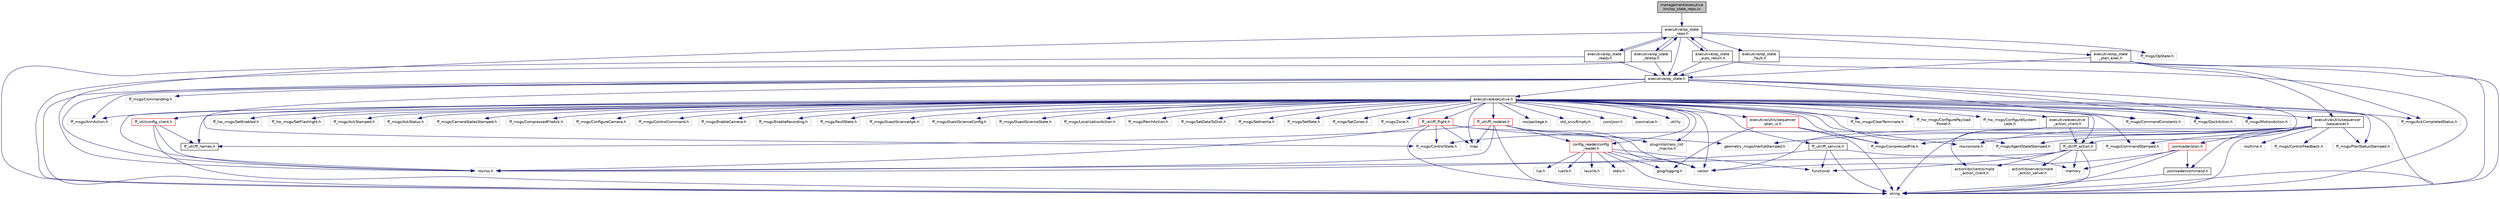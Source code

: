 digraph "management/executive/src/op_state_repo.cc"
{
 // LATEX_PDF_SIZE
  edge [fontname="Helvetica",fontsize="10",labelfontname="Helvetica",labelfontsize="10"];
  node [fontname="Helvetica",fontsize="10",shape=record];
  Node1 [label="management/executive\l/src/op_state_repo.cc",height=0.2,width=0.4,color="black", fillcolor="grey75", style="filled", fontcolor="black",tooltip=" "];
  Node1 -> Node2 [color="midnightblue",fontsize="10",style="solid",fontname="Helvetica"];
  Node2 [label="executive/op_state\l_repo.h",height=0.2,width=0.4,color="black", fillcolor="white", style="filled",URL="$op__state__repo_8h.html",tooltip=" "];
  Node2 -> Node3 [color="midnightblue",fontsize="10",style="solid",fontname="Helvetica"];
  Node3 [label="ros/ros.h",height=0.2,width=0.4,color="grey75", fillcolor="white", style="filled",tooltip=" "];
  Node2 -> Node4 [color="midnightblue",fontsize="10",style="solid",fontname="Helvetica"];
  Node4 [label="executive/op_state.h",height=0.2,width=0.4,color="black", fillcolor="white", style="filled",URL="$op__state_8h.html",tooltip=" "];
  Node4 -> Node3 [color="midnightblue",fontsize="10",style="solid",fontname="Helvetica"];
  Node4 -> Node5 [color="midnightblue",fontsize="10",style="solid",fontname="Helvetica"];
  Node5 [label="executive/executive.h",height=0.2,width=0.4,color="black", fillcolor="white", style="filled",URL="$executive_8h.html",tooltip=" "];
  Node5 -> Node6 [color="midnightblue",fontsize="10",style="solid",fontname="Helvetica"];
  Node6 [label="config_reader/config\l_reader.h",height=0.2,width=0.4,color="red", fillcolor="white", style="filled",URL="$config__reader_8h.html",tooltip=" "];
  Node6 -> Node7 [color="midnightblue",fontsize="10",style="solid",fontname="Helvetica"];
  Node7 [label="lua.h",height=0.2,width=0.4,color="grey75", fillcolor="white", style="filled",tooltip=" "];
  Node6 -> Node8 [color="midnightblue",fontsize="10",style="solid",fontname="Helvetica"];
  Node8 [label="lualib.h",height=0.2,width=0.4,color="grey75", fillcolor="white", style="filled",tooltip=" "];
  Node6 -> Node9 [color="midnightblue",fontsize="10",style="solid",fontname="Helvetica"];
  Node9 [label="lauxlib.h",height=0.2,width=0.4,color="grey75", fillcolor="white", style="filled",tooltip=" "];
  Node6 -> Node10 [color="midnightblue",fontsize="10",style="solid",fontname="Helvetica"];
  Node10 [label="glog/logging.h",height=0.2,width=0.4,color="grey75", fillcolor="white", style="filled",tooltip=" "];
  Node6 -> Node11 [color="midnightblue",fontsize="10",style="solid",fontname="Helvetica"];
  Node11 [label="stdio.h",height=0.2,width=0.4,color="grey75", fillcolor="white", style="filled",tooltip=" "];
  Node6 -> Node17 [color="midnightblue",fontsize="10",style="solid",fontname="Helvetica"];
  Node17 [label="functional",height=0.2,width=0.4,color="grey75", fillcolor="white", style="filled",tooltip=" "];
  Node6 -> Node18 [color="midnightblue",fontsize="10",style="solid",fontname="Helvetica"];
  Node18 [label="string",height=0.2,width=0.4,color="grey75", fillcolor="white", style="filled",tooltip=" "];
  Node6 -> Node19 [color="midnightblue",fontsize="10",style="solid",fontname="Helvetica"];
  Node19 [label="vector",height=0.2,width=0.4,color="grey75", fillcolor="white", style="filled",tooltip=" "];
  Node5 -> Node26 [color="midnightblue",fontsize="10",style="solid",fontname="Helvetica"];
  Node26 [label="executive/executive\l_action_client.h",height=0.2,width=0.4,color="black", fillcolor="white", style="filled",URL="$executive__action__client_8h.html",tooltip=" "];
  Node26 -> Node27 [color="midnightblue",fontsize="10",style="solid",fontname="Helvetica"];
  Node27 [label="actionlib/client/simple\l_action_client.h",height=0.2,width=0.4,color="grey75", fillcolor="white", style="filled",tooltip=" "];
  Node26 -> Node28 [color="midnightblue",fontsize="10",style="solid",fontname="Helvetica"];
  Node28 [label="ff_util/ff_action.h",height=0.2,width=0.4,color="black", fillcolor="white", style="filled",URL="$ff__action_8h.html",tooltip=" "];
  Node28 -> Node3 [color="midnightblue",fontsize="10",style="solid",fontname="Helvetica"];
  Node28 -> Node29 [color="midnightblue",fontsize="10",style="solid",fontname="Helvetica"];
  Node29 [label="actionlib/server/simple\l_action_server.h",height=0.2,width=0.4,color="grey75", fillcolor="white", style="filled",tooltip=" "];
  Node28 -> Node27 [color="midnightblue",fontsize="10",style="solid",fontname="Helvetica"];
  Node28 -> Node17 [color="midnightblue",fontsize="10",style="solid",fontname="Helvetica"];
  Node28 -> Node30 [color="midnightblue",fontsize="10",style="solid",fontname="Helvetica"];
  Node30 [label="memory",height=0.2,width=0.4,color="grey75", fillcolor="white", style="filled",tooltip=" "];
  Node28 -> Node18 [color="midnightblue",fontsize="10",style="solid",fontname="Helvetica"];
  Node26 -> Node18 [color="midnightblue",fontsize="10",style="solid",fontname="Helvetica"];
  Node5 -> Node31 [color="midnightblue",fontsize="10",style="solid",fontname="Helvetica"];
  Node31 [label="executive/utils/sequencer\l/plan_io.h",height=0.2,width=0.4,color="red", fillcolor="white", style="filled",URL="$plan__io_8h.html",tooltip=" "];
  Node31 -> Node32 [color="midnightblue",fontsize="10",style="solid",fontname="Helvetica"];
  Node32 [label="ff_msgs/CompressedFile.h",height=0.2,width=0.4,color="grey75", fillcolor="white", style="filled",tooltip=" "];
  Node31 -> Node10 [color="midnightblue",fontsize="10",style="solid",fontname="Helvetica"];
  Node31 -> Node18 [color="midnightblue",fontsize="10",style="solid",fontname="Helvetica"];
  Node5 -> Node40 [color="midnightblue",fontsize="10",style="solid",fontname="Helvetica"];
  Node40 [label="executive/utils/sequencer\l/sequencer.h",height=0.2,width=0.4,color="black", fillcolor="white", style="filled",URL="$sequencer_8h.html",tooltip=" "];
  Node40 -> Node41 [color="midnightblue",fontsize="10",style="solid",fontname="Helvetica"];
  Node41 [label="ros/console.h",height=0.2,width=0.4,color="grey75", fillcolor="white", style="filled",tooltip=" "];
  Node40 -> Node42 [color="midnightblue",fontsize="10",style="solid",fontname="Helvetica"];
  Node42 [label="ros/time.h",height=0.2,width=0.4,color="grey75", fillcolor="white", style="filled",tooltip=" "];
  Node40 -> Node43 [color="midnightblue",fontsize="10",style="solid",fontname="Helvetica"];
  Node43 [label="ff_msgs/AgentStateStamped.h",height=0.2,width=0.4,color="grey75", fillcolor="white", style="filled",tooltip=" "];
  Node40 -> Node44 [color="midnightblue",fontsize="10",style="solid",fontname="Helvetica"];
  Node44 [label="ff_msgs/ControlState.h",height=0.2,width=0.4,color="grey75", fillcolor="white", style="filled",tooltip=" "];
  Node40 -> Node45 [color="midnightblue",fontsize="10",style="solid",fontname="Helvetica"];
  Node45 [label="ff_msgs/CommandStamped.h",height=0.2,width=0.4,color="grey75", fillcolor="white", style="filled",tooltip=" "];
  Node40 -> Node32 [color="midnightblue",fontsize="10",style="solid",fontname="Helvetica"];
  Node40 -> Node46 [color="midnightblue",fontsize="10",style="solid",fontname="Helvetica"];
  Node46 [label="ff_msgs/ControlFeedback.h",height=0.2,width=0.4,color="grey75", fillcolor="white", style="filled",tooltip=" "];
  Node40 -> Node47 [color="midnightblue",fontsize="10",style="solid",fontname="Helvetica"];
  Node47 [label="ff_msgs/PlanStatusStamped.h",height=0.2,width=0.4,color="grey75", fillcolor="white", style="filled",tooltip=" "];
  Node40 -> Node48 [color="midnightblue",fontsize="10",style="solid",fontname="Helvetica"];
  Node48 [label="geometry_msgs/InertiaStamped.h",height=0.2,width=0.4,color="grey75", fillcolor="white", style="filled",tooltip=" "];
  Node40 -> Node49 [color="midnightblue",fontsize="10",style="solid",fontname="Helvetica"];
  Node49 [label="jsonloader/command.h",height=0.2,width=0.4,color="black", fillcolor="white", style="filled",URL="$command_8h.html",tooltip=" "];
  Node49 -> Node18 [color="midnightblue",fontsize="10",style="solid",fontname="Helvetica"];
  Node40 -> Node50 [color="midnightblue",fontsize="10",style="solid",fontname="Helvetica"];
  Node50 [label="jsonloader/plan.h",height=0.2,width=0.4,color="red", fillcolor="white", style="filled",URL="$plan_8h.html",tooltip=" "];
  Node50 -> Node49 [color="midnightblue",fontsize="10",style="solid",fontname="Helvetica"];
  Node50 -> Node30 [color="midnightblue",fontsize="10",style="solid",fontname="Helvetica"];
  Node50 -> Node19 [color="midnightblue",fontsize="10",style="solid",fontname="Helvetica"];
  Node50 -> Node18 [color="midnightblue",fontsize="10",style="solid",fontname="Helvetica"];
  Node40 -> Node18 [color="midnightblue",fontsize="10",style="solid",fontname="Helvetica"];
  Node40 -> Node19 [color="midnightblue",fontsize="10",style="solid",fontname="Helvetica"];
  Node5 -> Node54 [color="midnightblue",fontsize="10",style="solid",fontname="Helvetica"];
  Node54 [label="ff_hw_msgs/ClearTerminate.h",height=0.2,width=0.4,color="grey75", fillcolor="white", style="filled",tooltip=" "];
  Node5 -> Node55 [color="midnightblue",fontsize="10",style="solid",fontname="Helvetica"];
  Node55 [label="ff_hw_msgs/ConfigurePayload\lPower.h",height=0.2,width=0.4,color="grey75", fillcolor="white", style="filled",tooltip=" "];
  Node5 -> Node56 [color="midnightblue",fontsize="10",style="solid",fontname="Helvetica"];
  Node56 [label="ff_hw_msgs/ConfigureSystem\lLeds.h",height=0.2,width=0.4,color="grey75", fillcolor="white", style="filled",tooltip=" "];
  Node5 -> Node57 [color="midnightblue",fontsize="10",style="solid",fontname="Helvetica"];
  Node57 [label="ff_hw_msgs/SetEnabled.h",height=0.2,width=0.4,color="grey75", fillcolor="white", style="filled",tooltip=" "];
  Node5 -> Node58 [color="midnightblue",fontsize="10",style="solid",fontname="Helvetica"];
  Node58 [label="ff_hw_msgs/SetFlashlight.h",height=0.2,width=0.4,color="grey75", fillcolor="white", style="filled",tooltip=" "];
  Node5 -> Node59 [color="midnightblue",fontsize="10",style="solid",fontname="Helvetica"];
  Node59 [label="ff_msgs/AckCompletedStatus.h",height=0.2,width=0.4,color="grey75", fillcolor="white", style="filled",tooltip=" "];
  Node5 -> Node60 [color="midnightblue",fontsize="10",style="solid",fontname="Helvetica"];
  Node60 [label="ff_msgs/AckStamped.h",height=0.2,width=0.4,color="grey75", fillcolor="white", style="filled",tooltip=" "];
  Node5 -> Node61 [color="midnightblue",fontsize="10",style="solid",fontname="Helvetica"];
  Node61 [label="ff_msgs/AckStatus.h",height=0.2,width=0.4,color="grey75", fillcolor="white", style="filled",tooltip=" "];
  Node5 -> Node43 [color="midnightblue",fontsize="10",style="solid",fontname="Helvetica"];
  Node5 -> Node62 [color="midnightblue",fontsize="10",style="solid",fontname="Helvetica"];
  Node62 [label="ff_msgs/ArmAction.h",height=0.2,width=0.4,color="grey75", fillcolor="white", style="filled",tooltip=" "];
  Node5 -> Node63 [color="midnightblue",fontsize="10",style="solid",fontname="Helvetica"];
  Node63 [label="ff_msgs/CameraStatesStamped.h",height=0.2,width=0.4,color="grey75", fillcolor="white", style="filled",tooltip=" "];
  Node5 -> Node64 [color="midnightblue",fontsize="10",style="solid",fontname="Helvetica"];
  Node64 [label="ff_msgs/CommandConstants.h",height=0.2,width=0.4,color="grey75", fillcolor="white", style="filled",tooltip=" "];
  Node5 -> Node45 [color="midnightblue",fontsize="10",style="solid",fontname="Helvetica"];
  Node5 -> Node32 [color="midnightblue",fontsize="10",style="solid",fontname="Helvetica"];
  Node5 -> Node65 [color="midnightblue",fontsize="10",style="solid",fontname="Helvetica"];
  Node65 [label="ff_msgs/CompressedFileAck.h",height=0.2,width=0.4,color="grey75", fillcolor="white", style="filled",tooltip=" "];
  Node5 -> Node66 [color="midnightblue",fontsize="10",style="solid",fontname="Helvetica"];
  Node66 [label="ff_msgs/ConfigureCamera.h",height=0.2,width=0.4,color="grey75", fillcolor="white", style="filled",tooltip=" "];
  Node5 -> Node67 [color="midnightblue",fontsize="10",style="solid",fontname="Helvetica"];
  Node67 [label="ff_msgs/ControlCommand.h",height=0.2,width=0.4,color="grey75", fillcolor="white", style="filled",tooltip=" "];
  Node5 -> Node68 [color="midnightblue",fontsize="10",style="solid",fontname="Helvetica"];
  Node68 [label="ff_msgs/DockAction.h",height=0.2,width=0.4,color="grey75", fillcolor="white", style="filled",tooltip=" "];
  Node5 -> Node69 [color="midnightblue",fontsize="10",style="solid",fontname="Helvetica"];
  Node69 [label="ff_msgs/EnableCamera.h",height=0.2,width=0.4,color="grey75", fillcolor="white", style="filled",tooltip=" "];
  Node5 -> Node70 [color="midnightblue",fontsize="10",style="solid",fontname="Helvetica"];
  Node70 [label="ff_msgs/EnableRecording.h",height=0.2,width=0.4,color="grey75", fillcolor="white", style="filled",tooltip=" "];
  Node5 -> Node71 [color="midnightblue",fontsize="10",style="solid",fontname="Helvetica"];
  Node71 [label="ff_msgs/FaultState.h",height=0.2,width=0.4,color="grey75", fillcolor="white", style="filled",tooltip=" "];
  Node5 -> Node72 [color="midnightblue",fontsize="10",style="solid",fontname="Helvetica"];
  Node72 [label="ff_msgs/GuestScienceApk.h",height=0.2,width=0.4,color="grey75", fillcolor="white", style="filled",tooltip=" "];
  Node5 -> Node73 [color="midnightblue",fontsize="10",style="solid",fontname="Helvetica"];
  Node73 [label="ff_msgs/GuestScienceConfig.h",height=0.2,width=0.4,color="grey75", fillcolor="white", style="filled",tooltip=" "];
  Node5 -> Node74 [color="midnightblue",fontsize="10",style="solid",fontname="Helvetica"];
  Node74 [label="ff_msgs/GuestScienceState.h",height=0.2,width=0.4,color="grey75", fillcolor="white", style="filled",tooltip=" "];
  Node5 -> Node75 [color="midnightblue",fontsize="10",style="solid",fontname="Helvetica"];
  Node75 [label="ff_msgs/LocalizationAction.h",height=0.2,width=0.4,color="grey75", fillcolor="white", style="filled",tooltip=" "];
  Node5 -> Node76 [color="midnightblue",fontsize="10",style="solid",fontname="Helvetica"];
  Node76 [label="ff_msgs/MotionAction.h",height=0.2,width=0.4,color="grey75", fillcolor="white", style="filled",tooltip=" "];
  Node5 -> Node77 [color="midnightblue",fontsize="10",style="solid",fontname="Helvetica"];
  Node77 [label="ff_msgs/PerchAction.h",height=0.2,width=0.4,color="grey75", fillcolor="white", style="filled",tooltip=" "];
  Node5 -> Node47 [color="midnightblue",fontsize="10",style="solid",fontname="Helvetica"];
  Node5 -> Node78 [color="midnightblue",fontsize="10",style="solid",fontname="Helvetica"];
  Node78 [label="ff_msgs/SetDataToDisk.h",height=0.2,width=0.4,color="grey75", fillcolor="white", style="filled",tooltip=" "];
  Node5 -> Node79 [color="midnightblue",fontsize="10",style="solid",fontname="Helvetica"];
  Node79 [label="ff_msgs/SetInertia.h",height=0.2,width=0.4,color="grey75", fillcolor="white", style="filled",tooltip=" "];
  Node5 -> Node80 [color="midnightblue",fontsize="10",style="solid",fontname="Helvetica"];
  Node80 [label="ff_msgs/SetRate.h",height=0.2,width=0.4,color="grey75", fillcolor="white", style="filled",tooltip=" "];
  Node5 -> Node81 [color="midnightblue",fontsize="10",style="solid",fontname="Helvetica"];
  Node81 [label="ff_msgs/SetZones.h",height=0.2,width=0.4,color="grey75", fillcolor="white", style="filled",tooltip=" "];
  Node5 -> Node82 [color="midnightblue",fontsize="10",style="solid",fontname="Helvetica"];
  Node82 [label="ff_msgs/Zone.h",height=0.2,width=0.4,color="grey75", fillcolor="white", style="filled",tooltip=" "];
  Node5 -> Node83 [color="midnightblue",fontsize="10",style="solid",fontname="Helvetica"];
  Node83 [label="ff_util/config_client.h",height=0.2,width=0.4,color="red", fillcolor="white", style="filled",URL="$config__client_8h.html",tooltip=" "];
  Node83 -> Node3 [color="midnightblue",fontsize="10",style="solid",fontname="Helvetica"];
  Node83 -> Node84 [color="midnightblue",fontsize="10",style="solid",fontname="Helvetica"];
  Node84 [label="ff_util/ff_names.h",height=0.2,width=0.4,color="black", fillcolor="white", style="filled",URL="$ff__names_8h.html",tooltip=" "];
  Node83 -> Node18 [color="midnightblue",fontsize="10",style="solid",fontname="Helvetica"];
  Node5 -> Node28 [color="midnightblue",fontsize="10",style="solid",fontname="Helvetica"];
  Node5 -> Node87 [color="midnightblue",fontsize="10",style="solid",fontname="Helvetica"];
  Node87 [label="ff_util/ff_flight.h",height=0.2,width=0.4,color="red", fillcolor="white", style="filled",URL="$ff__flight_8h.html",tooltip=" "];
  Node87 -> Node3 [color="midnightblue",fontsize="10",style="solid",fontname="Helvetica"];
  Node87 -> Node48 [color="midnightblue",fontsize="10",style="solid",fontname="Helvetica"];
  Node87 -> Node44 [color="midnightblue",fontsize="10",style="solid",fontname="Helvetica"];
  Node87 -> Node19 [color="midnightblue",fontsize="10",style="solid",fontname="Helvetica"];
  Node87 -> Node18 [color="midnightblue",fontsize="10",style="solid",fontname="Helvetica"];
  Node87 -> Node91 [color="midnightblue",fontsize="10",style="solid",fontname="Helvetica"];
  Node91 [label="map",height=0.2,width=0.4,color="grey75", fillcolor="white", style="filled",tooltip=" "];
  Node5 -> Node84 [color="midnightblue",fontsize="10",style="solid",fontname="Helvetica"];
  Node5 -> Node92 [color="midnightblue",fontsize="10",style="solid",fontname="Helvetica"];
  Node92 [label="ff_util/ff_nodelet.h",height=0.2,width=0.4,color="red", fillcolor="white", style="filled",URL="$ff__nodelet_8h.html",tooltip=" "];
  Node92 -> Node3 [color="midnightblue",fontsize="10",style="solid",fontname="Helvetica"];
  Node92 -> Node95 [color="midnightblue",fontsize="10",style="solid",fontname="Helvetica"];
  Node95 [label="pluginlib/class_list\l_macros.h",height=0.2,width=0.4,color="grey75", fillcolor="white", style="filled",tooltip=" "];
  Node92 -> Node6 [color="midnightblue",fontsize="10",style="solid",fontname="Helvetica"];
  Node92 -> Node84 [color="midnightblue",fontsize="10",style="solid",fontname="Helvetica"];
  Node92 -> Node91 [color="midnightblue",fontsize="10",style="solid",fontname="Helvetica"];
  Node92 -> Node18 [color="midnightblue",fontsize="10",style="solid",fontname="Helvetica"];
  Node92 -> Node19 [color="midnightblue",fontsize="10",style="solid",fontname="Helvetica"];
  Node5 -> Node102 [color="midnightblue",fontsize="10",style="solid",fontname="Helvetica"];
  Node102 [label="ff_util/ff_service.h",height=0.2,width=0.4,color="black", fillcolor="white", style="filled",URL="$ff__service_8h.html",tooltip=" "];
  Node102 -> Node3 [color="midnightblue",fontsize="10",style="solid",fontname="Helvetica"];
  Node102 -> Node18 [color="midnightblue",fontsize="10",style="solid",fontname="Helvetica"];
  Node102 -> Node17 [color="midnightblue",fontsize="10",style="solid",fontname="Helvetica"];
  Node102 -> Node30 [color="midnightblue",fontsize="10",style="solid",fontname="Helvetica"];
  Node5 -> Node95 [color="midnightblue",fontsize="10",style="solid",fontname="Helvetica"];
  Node5 -> Node3 [color="midnightblue",fontsize="10",style="solid",fontname="Helvetica"];
  Node5 -> Node41 [color="midnightblue",fontsize="10",style="solid",fontname="Helvetica"];
  Node5 -> Node103 [color="midnightblue",fontsize="10",style="solid",fontname="Helvetica"];
  Node103 [label="ros/package.h",height=0.2,width=0.4,color="grey75", fillcolor="white", style="filled",tooltip=" "];
  Node5 -> Node104 [color="midnightblue",fontsize="10",style="solid",fontname="Helvetica"];
  Node104 [label="std_srvs/Empty.h",height=0.2,width=0.4,color="grey75", fillcolor="white", style="filled",tooltip=" "];
  Node5 -> Node105 [color="midnightblue",fontsize="10",style="solid",fontname="Helvetica"];
  Node105 [label="json/json.h",height=0.2,width=0.4,color="grey75", fillcolor="white", style="filled",tooltip=" "];
  Node5 -> Node106 [color="midnightblue",fontsize="10",style="solid",fontname="Helvetica"];
  Node106 [label="json/value.h",height=0.2,width=0.4,color="grey75", fillcolor="white", style="filled",tooltip=" "];
  Node5 -> Node91 [color="midnightblue",fontsize="10",style="solid",fontname="Helvetica"];
  Node5 -> Node18 [color="midnightblue",fontsize="10",style="solid",fontname="Helvetica"];
  Node5 -> Node107 [color="midnightblue",fontsize="10",style="solid",fontname="Helvetica"];
  Node107 [label="utility",height=0.2,width=0.4,color="grey75", fillcolor="white", style="filled",tooltip=" "];
  Node5 -> Node19 [color="midnightblue",fontsize="10",style="solid",fontname="Helvetica"];
  Node4 -> Node62 [color="midnightblue",fontsize="10",style="solid",fontname="Helvetica"];
  Node4 -> Node108 [color="midnightblue",fontsize="10",style="solid",fontname="Helvetica"];
  Node108 [label="ff_msgs/CommandArg.h",height=0.2,width=0.4,color="grey75", fillcolor="white", style="filled",tooltip=" "];
  Node4 -> Node64 [color="midnightblue",fontsize="10",style="solid",fontname="Helvetica"];
  Node4 -> Node44 [color="midnightblue",fontsize="10",style="solid",fontname="Helvetica"];
  Node4 -> Node68 [color="midnightblue",fontsize="10",style="solid",fontname="Helvetica"];
  Node4 -> Node76 [color="midnightblue",fontsize="10",style="solid",fontname="Helvetica"];
  Node4 -> Node28 [color="midnightblue",fontsize="10",style="solid",fontname="Helvetica"];
  Node4 -> Node18 [color="midnightblue",fontsize="10",style="solid",fontname="Helvetica"];
  Node2 -> Node109 [color="midnightblue",fontsize="10",style="solid",fontname="Helvetica"];
  Node109 [label="executive/op_state\l_auto_return.h",height=0.2,width=0.4,color="black", fillcolor="white", style="filled",URL="$op__state__auto__return_8h.html",tooltip=" "];
  Node109 -> Node4 [color="midnightblue",fontsize="10",style="solid",fontname="Helvetica"];
  Node109 -> Node2 [color="midnightblue",fontsize="10",style="solid",fontname="Helvetica"];
  Node109 -> Node18 [color="midnightblue",fontsize="10",style="solid",fontname="Helvetica"];
  Node2 -> Node110 [color="midnightblue",fontsize="10",style="solid",fontname="Helvetica"];
  Node110 [label="executive/op_state\l_fault.h",height=0.2,width=0.4,color="black", fillcolor="white", style="filled",URL="$op__state__fault_8h.html",tooltip=" "];
  Node110 -> Node4 [color="midnightblue",fontsize="10",style="solid",fontname="Helvetica"];
  Node110 -> Node18 [color="midnightblue",fontsize="10",style="solid",fontname="Helvetica"];
  Node2 -> Node111 [color="midnightblue",fontsize="10",style="solid",fontname="Helvetica"];
  Node111 [label="executive/op_state\l_plan_exec.h",height=0.2,width=0.4,color="black", fillcolor="white", style="filled",URL="$op__state__plan__exec_8h.html",tooltip=" "];
  Node111 -> Node18 [color="midnightblue",fontsize="10",style="solid",fontname="Helvetica"];
  Node111 -> Node4 [color="midnightblue",fontsize="10",style="solid",fontname="Helvetica"];
  Node111 -> Node40 [color="midnightblue",fontsize="10",style="solid",fontname="Helvetica"];
  Node111 -> Node59 [color="midnightblue",fontsize="10",style="solid",fontname="Helvetica"];
  Node2 -> Node112 [color="midnightblue",fontsize="10",style="solid",fontname="Helvetica"];
  Node112 [label="executive/op_state\l_ready.h",height=0.2,width=0.4,color="black", fillcolor="white", style="filled",URL="$op__state__ready_8h.html",tooltip=" "];
  Node112 -> Node4 [color="midnightblue",fontsize="10",style="solid",fontname="Helvetica"];
  Node112 -> Node2 [color="midnightblue",fontsize="10",style="solid",fontname="Helvetica"];
  Node112 -> Node18 [color="midnightblue",fontsize="10",style="solid",fontname="Helvetica"];
  Node2 -> Node113 [color="midnightblue",fontsize="10",style="solid",fontname="Helvetica"];
  Node113 [label="executive/op_state\l_teleop.h",height=0.2,width=0.4,color="black", fillcolor="white", style="filled",URL="$op__state__teleop_8h.html",tooltip=" "];
  Node113 -> Node4 [color="midnightblue",fontsize="10",style="solid",fontname="Helvetica"];
  Node113 -> Node2 [color="midnightblue",fontsize="10",style="solid",fontname="Helvetica"];
  Node113 -> Node18 [color="midnightblue",fontsize="10",style="solid",fontname="Helvetica"];
  Node2 -> Node114 [color="midnightblue",fontsize="10",style="solid",fontname="Helvetica"];
  Node114 [label="ff_msgs/OpState.h",height=0.2,width=0.4,color="grey75", fillcolor="white", style="filled",tooltip=" "];
}
